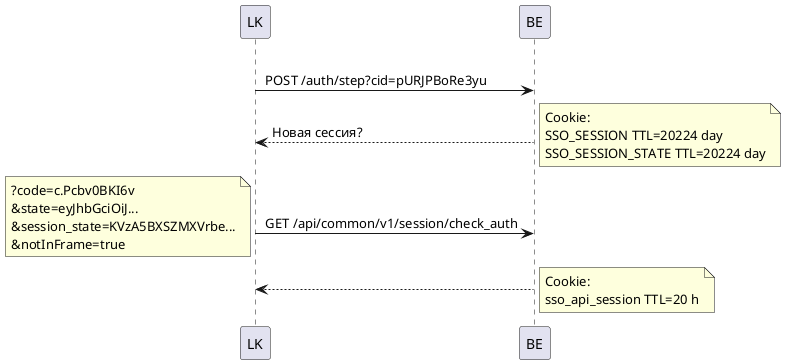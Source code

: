 @startuml (id=pin)
hide unlinked

LK -> BE: \n POST /auth/step?cid=pURJPBoRe3yu
BE --> LK: Новая сессия?
note right
Cookie:
SSO_SESSION TTL=20224 day
SSO_SESSION_STATE TTL=20224 day
end note

LK -> BE: \n GET /api/common/v1/session/check_auth
note left 
?code=c.Pcbv0BKI6v
&state=eyJhbGciOiJ...
&session_state=KVzA5BXSZMXVrbe...
&notInFrame=true
end note

BE --> LK: 
note right
Cookie:
sso_api_session TTL=20 h
end note
@enduml

@startuml (id=example_pin)
hide unlinked

actor Client
participant LK
participant BE
' Local Storage:
' authType


== Set Pin ==
Client -> LK: Первичная авторизация 2FA SMS 
LK -> BE: 2FA SMS ok
return isNeedPin
LK -> LK: Set Cookie: AT, RT
LK -> LK: Обновить время таймаута бездействия LocalStorage:session_timer
LK -> LK: Сохранить ДатаВремя завершения сессии в LocalStorage:refresh_session_time расчет по refresh_expiries_in

alt isNeedPin=true
	Client -> LK: Set PIN 
	LK -> LK: Сохранить в LocalStorage:hashPin = hash(PIN+соль) \n соль=session_state+device_id 
	' копирование хэша бесполезно, тк нужно знать PIN, чтобы расшифровать RT и продолжить работу в ЛК
	LK -> LK: Ключ генерируется через PBKDF2(PIN+соль) хранится в RAM \n Симметричный алгоритм шифрования AES-GCM (Ключ, RT) \n Сохранить в LocalStorage:(encRT + соль + iv) \n Удаляем Ключ
	LK -> LK: Set LocalStorage:authType = PIN
else 
	LK -> LK: Set LocalStorage:authType = login (как сейчас)
end

== Logout by Timeout ==
LK -> LK: Delete Cookie: AT, RT

alt authType = login
	Client -> LK: Auth 2FA SMS
else authType = PIN
	Client -> LK: Auth by PIN
end

== Auth by PIN==
alt Если LocalStorage:authType = PIN \n И Есть LocalStorage:hashPin \n И Есть LocalStorage:(encRT + соль + iv) \n И LocalStorage:refresh_session_time НЕ истек
	Client -> LK: Вводит PIN
	LK -> LK: Ключ генерируется через PBKDF2(PIN+соль) хранится в RAM \n Дешифруем RT AES-GCM (Ключ, encRT)
	' Если сессия 180 д истекла, не выдадут новый AT
	' Проверяем, что RT действующий
	
	LK -> BE: Обновить AT, RT расшифрованным RT \n /token grant_type=refresh_token
	LK -> LK: Set Cookie: новый AT, новый RT
	LK -> LK: Обновить время таймаута бездействия LocalStorage:session_timer
	
	LK -> LK: Симметричный алгоритм шифрования AES-GCM (Ключ, RT) \n Сохранить в LocalStorage:(encRT + соль + iv) \n Удаляем Ключ
else
	Client -> LK: Auth 2FA SMS
end

@enduml